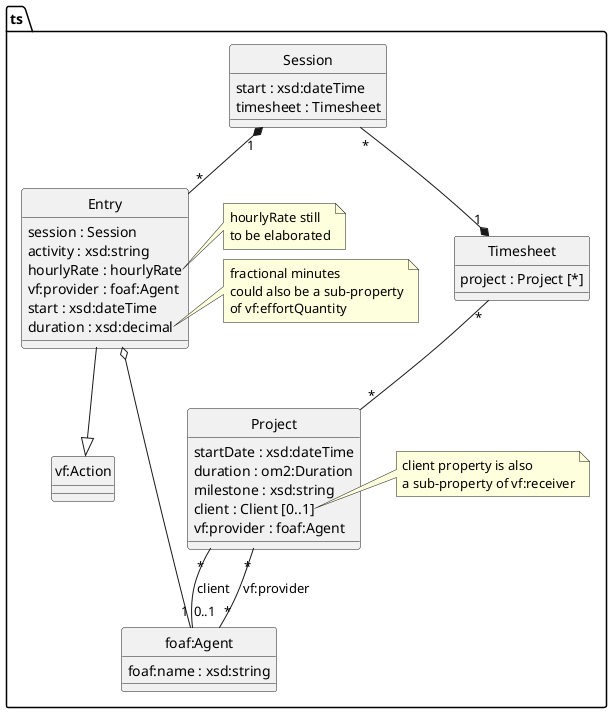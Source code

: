 @startuml
'https://plantuml.com/class-diagram

hide circle

package ts {
    class Timesheet {
        project : Project [*]
    }

    class Session {
        start : xsd:dateTime
        timesheet : Timesheet
    }

    Session "1" *-- "*" Entry

    class Entry {
        session : Session
        activity : xsd:string
        hourlyRate : hourlyRate
        vf:provider : foaf:Agent
        start : xsd:dateTime
        duration : xsd:decimal
    }

    note right of Entry::hourlyRate
        hourlyRate still
        to be elaborated
    end note

    note right of Entry::duration
        fractional minutes
        could also be a sub-property
        of vf:effortQuantity
    end note

    Entry --|> "vf:Action"

    Entry o-- "1" "foaf:Agent"

    Session "*" --* "1" Timesheet

    class Project {
        startDate : xsd:dateTime
        duration : om2:Duration
        milestone : xsd:string
        client : Client [0..1]
        vf:provider : foaf:Agent
    }

    Timesheet "*" -- "*" Project

    class foaf:Agent {
        foaf:name : xsd:string
    }

    Project "*" -- "0..1" "foaf:Agent": client
    Project "*" -- "*" "foaf:Agent": vf:provider

    note right of Project::client
    client property is also
    a sub-property of vf:receiver
    end note
}

@enduml